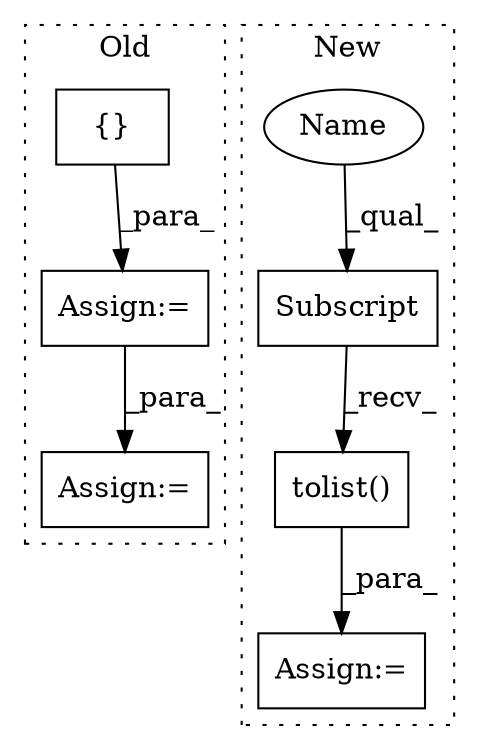 digraph G {
subgraph cluster0 {
1 [label="{}" a="59" s="1520,1520" l="2,1" shape="box"];
3 [label="Assign:=" a="68" s="1517" l="3" shape="box"];
5 [label="Assign:=" a="68" s="1876" l="3" shape="box"];
label = "Old";
style="dotted";
}
subgraph cluster1 {
2 [label="tolist()" a="75" s="2347" l="39" shape="box"];
4 [label="Assign:=" a="68" s="2344" l="3" shape="box"];
6 [label="Subscript" a="63" s="2347,0" l="30,0" shape="box"];
7 [label="Name" a="87" s="2347" l="10" shape="ellipse"];
label = "New";
style="dotted";
}
1 -> 3 [label="_para_"];
2 -> 4 [label="_para_"];
3 -> 5 [label="_para_"];
6 -> 2 [label="_recv_"];
7 -> 6 [label="_qual_"];
}